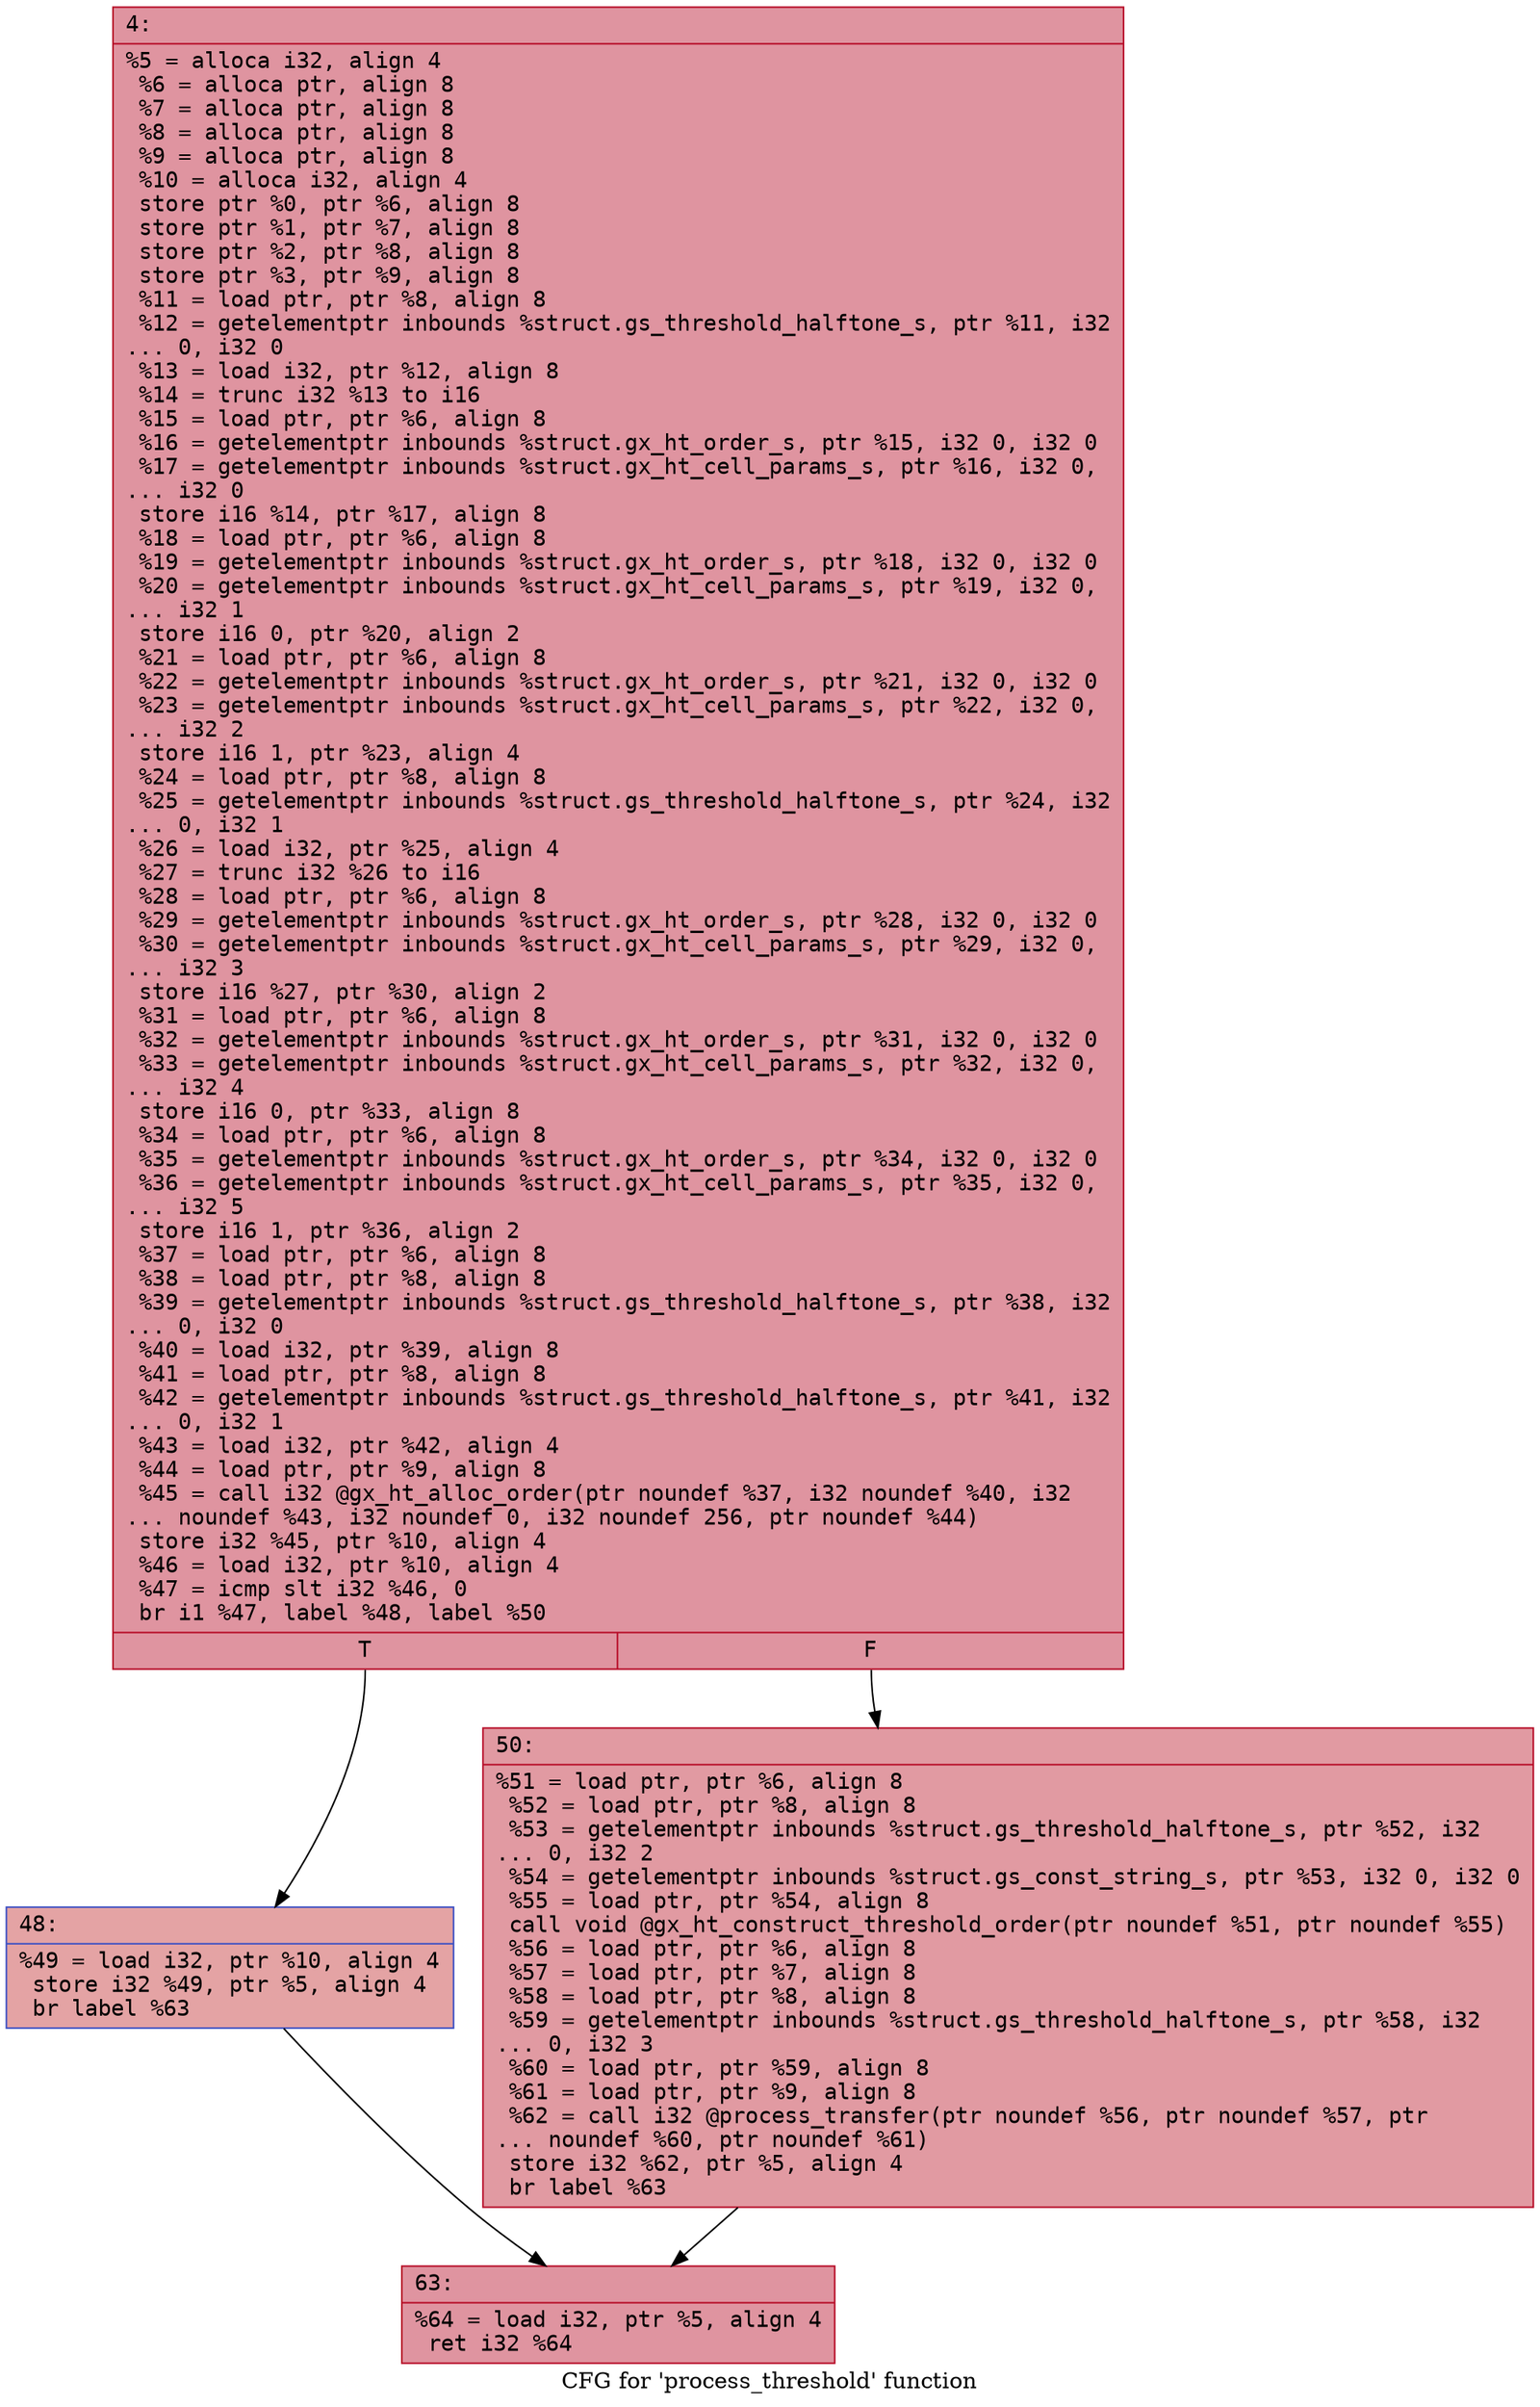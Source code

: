 digraph "CFG for 'process_threshold' function" {
	label="CFG for 'process_threshold' function";

	Node0x6000013b80a0 [shape=record,color="#b70d28ff", style=filled, fillcolor="#b70d2870" fontname="Courier",label="{4:\l|  %5 = alloca i32, align 4\l  %6 = alloca ptr, align 8\l  %7 = alloca ptr, align 8\l  %8 = alloca ptr, align 8\l  %9 = alloca ptr, align 8\l  %10 = alloca i32, align 4\l  store ptr %0, ptr %6, align 8\l  store ptr %1, ptr %7, align 8\l  store ptr %2, ptr %8, align 8\l  store ptr %3, ptr %9, align 8\l  %11 = load ptr, ptr %8, align 8\l  %12 = getelementptr inbounds %struct.gs_threshold_halftone_s, ptr %11, i32\l... 0, i32 0\l  %13 = load i32, ptr %12, align 8\l  %14 = trunc i32 %13 to i16\l  %15 = load ptr, ptr %6, align 8\l  %16 = getelementptr inbounds %struct.gx_ht_order_s, ptr %15, i32 0, i32 0\l  %17 = getelementptr inbounds %struct.gx_ht_cell_params_s, ptr %16, i32 0,\l... i32 0\l  store i16 %14, ptr %17, align 8\l  %18 = load ptr, ptr %6, align 8\l  %19 = getelementptr inbounds %struct.gx_ht_order_s, ptr %18, i32 0, i32 0\l  %20 = getelementptr inbounds %struct.gx_ht_cell_params_s, ptr %19, i32 0,\l... i32 1\l  store i16 0, ptr %20, align 2\l  %21 = load ptr, ptr %6, align 8\l  %22 = getelementptr inbounds %struct.gx_ht_order_s, ptr %21, i32 0, i32 0\l  %23 = getelementptr inbounds %struct.gx_ht_cell_params_s, ptr %22, i32 0,\l... i32 2\l  store i16 1, ptr %23, align 4\l  %24 = load ptr, ptr %8, align 8\l  %25 = getelementptr inbounds %struct.gs_threshold_halftone_s, ptr %24, i32\l... 0, i32 1\l  %26 = load i32, ptr %25, align 4\l  %27 = trunc i32 %26 to i16\l  %28 = load ptr, ptr %6, align 8\l  %29 = getelementptr inbounds %struct.gx_ht_order_s, ptr %28, i32 0, i32 0\l  %30 = getelementptr inbounds %struct.gx_ht_cell_params_s, ptr %29, i32 0,\l... i32 3\l  store i16 %27, ptr %30, align 2\l  %31 = load ptr, ptr %6, align 8\l  %32 = getelementptr inbounds %struct.gx_ht_order_s, ptr %31, i32 0, i32 0\l  %33 = getelementptr inbounds %struct.gx_ht_cell_params_s, ptr %32, i32 0,\l... i32 4\l  store i16 0, ptr %33, align 8\l  %34 = load ptr, ptr %6, align 8\l  %35 = getelementptr inbounds %struct.gx_ht_order_s, ptr %34, i32 0, i32 0\l  %36 = getelementptr inbounds %struct.gx_ht_cell_params_s, ptr %35, i32 0,\l... i32 5\l  store i16 1, ptr %36, align 2\l  %37 = load ptr, ptr %6, align 8\l  %38 = load ptr, ptr %8, align 8\l  %39 = getelementptr inbounds %struct.gs_threshold_halftone_s, ptr %38, i32\l... 0, i32 0\l  %40 = load i32, ptr %39, align 8\l  %41 = load ptr, ptr %8, align 8\l  %42 = getelementptr inbounds %struct.gs_threshold_halftone_s, ptr %41, i32\l... 0, i32 1\l  %43 = load i32, ptr %42, align 4\l  %44 = load ptr, ptr %9, align 8\l  %45 = call i32 @gx_ht_alloc_order(ptr noundef %37, i32 noundef %40, i32\l... noundef %43, i32 noundef 0, i32 noundef 256, ptr noundef %44)\l  store i32 %45, ptr %10, align 4\l  %46 = load i32, ptr %10, align 4\l  %47 = icmp slt i32 %46, 0\l  br i1 %47, label %48, label %50\l|{<s0>T|<s1>F}}"];
	Node0x6000013b80a0:s0 -> Node0x6000013b80f0[tooltip="4 -> 48\nProbability 37.50%" ];
	Node0x6000013b80a0:s1 -> Node0x6000013b8140[tooltip="4 -> 50\nProbability 62.50%" ];
	Node0x6000013b80f0 [shape=record,color="#3d50c3ff", style=filled, fillcolor="#c32e3170" fontname="Courier",label="{48:\l|  %49 = load i32, ptr %10, align 4\l  store i32 %49, ptr %5, align 4\l  br label %63\l}"];
	Node0x6000013b80f0 -> Node0x6000013b8190[tooltip="48 -> 63\nProbability 100.00%" ];
	Node0x6000013b8140 [shape=record,color="#b70d28ff", style=filled, fillcolor="#bb1b2c70" fontname="Courier",label="{50:\l|  %51 = load ptr, ptr %6, align 8\l  %52 = load ptr, ptr %8, align 8\l  %53 = getelementptr inbounds %struct.gs_threshold_halftone_s, ptr %52, i32\l... 0, i32 2\l  %54 = getelementptr inbounds %struct.gs_const_string_s, ptr %53, i32 0, i32 0\l  %55 = load ptr, ptr %54, align 8\l  call void @gx_ht_construct_threshold_order(ptr noundef %51, ptr noundef %55)\l  %56 = load ptr, ptr %6, align 8\l  %57 = load ptr, ptr %7, align 8\l  %58 = load ptr, ptr %8, align 8\l  %59 = getelementptr inbounds %struct.gs_threshold_halftone_s, ptr %58, i32\l... 0, i32 3\l  %60 = load ptr, ptr %59, align 8\l  %61 = load ptr, ptr %9, align 8\l  %62 = call i32 @process_transfer(ptr noundef %56, ptr noundef %57, ptr\l... noundef %60, ptr noundef %61)\l  store i32 %62, ptr %5, align 4\l  br label %63\l}"];
	Node0x6000013b8140 -> Node0x6000013b8190[tooltip="50 -> 63\nProbability 100.00%" ];
	Node0x6000013b8190 [shape=record,color="#b70d28ff", style=filled, fillcolor="#b70d2870" fontname="Courier",label="{63:\l|  %64 = load i32, ptr %5, align 4\l  ret i32 %64\l}"];
}
